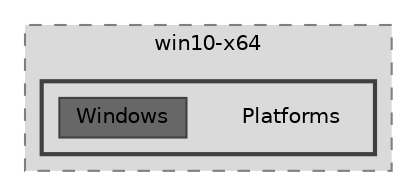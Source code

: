 digraph "obj/Debug/net8.0-windows10.0.19041.0/win10-x64/Platforms"
{
 // LATEX_PDF_SIZE
  bgcolor="transparent";
  edge [fontname=Helvetica,fontsize=10,labelfontname=Helvetica,labelfontsize=10];
  node [fontname=Helvetica,fontsize=10,shape=box,height=0.2,width=0.4];
  compound=true
  subgraph clusterdir_61e9ea9858613d1094159659305f00cf {
    graph [ bgcolor="#dadada", pencolor="grey50", label="win10-x64", fontname=Helvetica,fontsize=10 style="filled,dashed", URL="dir_61e9ea9858613d1094159659305f00cf.html",tooltip=""]
  subgraph clusterdir_10da5443fe5554efe4aa16dec83021f2 {
    graph [ bgcolor="#dadada", pencolor="grey25", label="", fontname=Helvetica,fontsize=10 style="filled,bold", URL="dir_10da5443fe5554efe4aa16dec83021f2.html",tooltip=""]
    dir_10da5443fe5554efe4aa16dec83021f2 [shape=plaintext, label="Platforms"];
  dir_69998c9958618b8425d334eb4b8c0474 [label="Windows", fillcolor="#676767", color="grey25", style="filled", URL="dir_69998c9958618b8425d334eb4b8c0474.html",tooltip=""];
  }
  }
}
